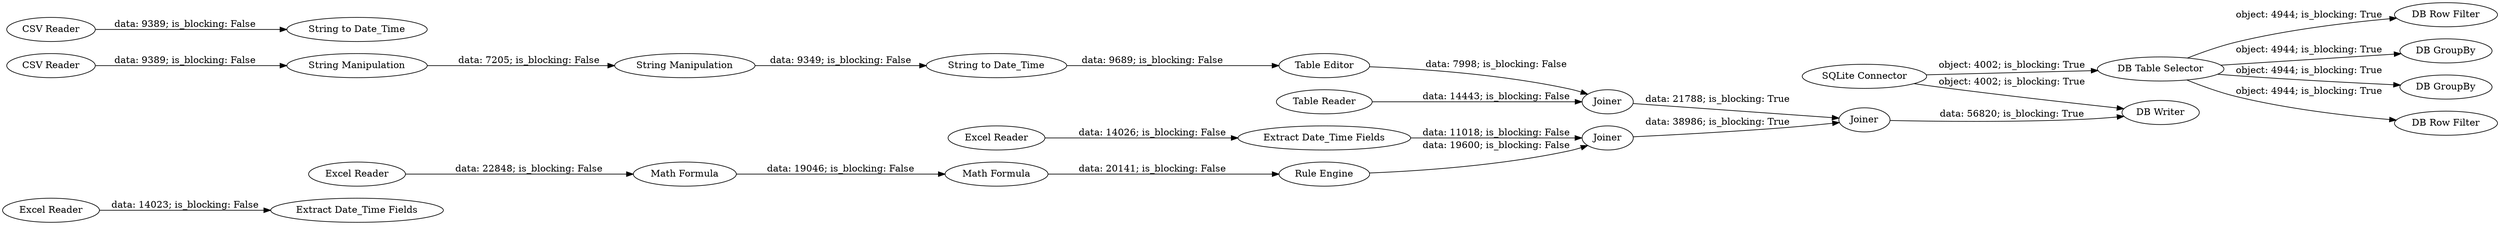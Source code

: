 digraph {
	"3824196667920904895_6" [label="Extract Date_Time Fields"]
	"-8904364422297396667_35" [label=Joiner]
	"-8904364422297396667_42" [label="CSV Reader"]
	"-8904364422297396667_24" [label="String to Date_Time"]
	"3824196667920904895_2" [label="String to Date_Time"]
	"-8904364422297396667_43" [label="SQLite Connector"]
	"-8904364422297396667_37" [label=Joiner]
	"3824196667920904895_44" [label="DB Row Filter"]
	"-8904364422297396667_39" [label="Excel Reader"]
	"-8904364422297396667_38" [label="Extract Date_Time Fields"]
	"3824196667920904895_42" [label="DB GroupBy"]
	"3824196667920904895_43" [label="DB Table Selector"]
	"-8904364422297396667_40" [label="Excel Reader"]
	"3824196667920904895_41" [label="DB GroupBy"]
	"-8904364422297396667_21" [label="Math Formula"]
	"-8904364422297396667_26" [label="Table Editor"]
	"3824196667920904895_45" [label="DB Row Filter"]
	"-8904364422297396667_23" [label="Math Formula"]
	"-8904364422297396667_20" [label="String Manipulation"]
	"-8904364422297396667_36" [label=Joiner]
	"3824196667920904895_1" [label="CSV Reader"]
	"-8904364422297396667_30" [label="DB Writer"]
	"-8904364422297396667_41" [label="Table Reader"]
	"-8904364422297396667_19" [label="String Manipulation"]
	"-8904364422297396667_22" [label="Rule Engine"]
	"3824196667920904895_5" [label="Excel Reader"]
	"-8904364422297396667_43" -> "3824196667920904895_43" [label="object: 4002; is_blocking: True"]
	"3824196667920904895_43" -> "3824196667920904895_44" [label="object: 4944; is_blocking: True"]
	"3824196667920904895_43" -> "3824196667920904895_41" [label="object: 4944; is_blocking: True"]
	"3824196667920904895_43" -> "3824196667920904895_45" [label="object: 4944; is_blocking: True"]
	"-8904364422297396667_43" -> "-8904364422297396667_30" [label="object: 4002; is_blocking: True"]
	"-8904364422297396667_39" -> "-8904364422297396667_23" [label="data: 22848; is_blocking: False"]
	"-8904364422297396667_36" -> "-8904364422297396667_30" [label="data: 56820; is_blocking: True"]
	"3824196667920904895_5" -> "3824196667920904895_6" [label="data: 14023; is_blocking: False"]
	"-8904364422297396667_38" -> "-8904364422297396667_35" [label="data: 11018; is_blocking: False"]
	"-8904364422297396667_37" -> "-8904364422297396667_36" [label="data: 21788; is_blocking: True"]
	"-8904364422297396667_26" -> "-8904364422297396667_37" [label="data: 7998; is_blocking: False"]
	"-8904364422297396667_40" -> "-8904364422297396667_38" [label="data: 14026; is_blocking: False"]
	"-8904364422297396667_35" -> "-8904364422297396667_36" [label="data: 38986; is_blocking: True"]
	"-8904364422297396667_42" -> "-8904364422297396667_19" [label="data: 9389; is_blocking: False"]
	"-8904364422297396667_19" -> "-8904364422297396667_20" [label="data: 7205; is_blocking: False"]
	"-8904364422297396667_23" -> "-8904364422297396667_21" [label="data: 19046; is_blocking: False"]
	"-8904364422297396667_22" -> "-8904364422297396667_35" [label="data: 19600; is_blocking: False"]
	"3824196667920904895_1" -> "3824196667920904895_2" [label="data: 9389; is_blocking: False"]
	"-8904364422297396667_24" -> "-8904364422297396667_26" [label="data: 9689; is_blocking: False"]
	"-8904364422297396667_21" -> "-8904364422297396667_22" [label="data: 20141; is_blocking: False"]
	"3824196667920904895_43" -> "3824196667920904895_42" [label="object: 4944; is_blocking: True"]
	"-8904364422297396667_41" -> "-8904364422297396667_37" [label="data: 14443; is_blocking: False"]
	"-8904364422297396667_20" -> "-8904364422297396667_24" [label="data: 9349; is_blocking: False"]
	rankdir=LR
}
